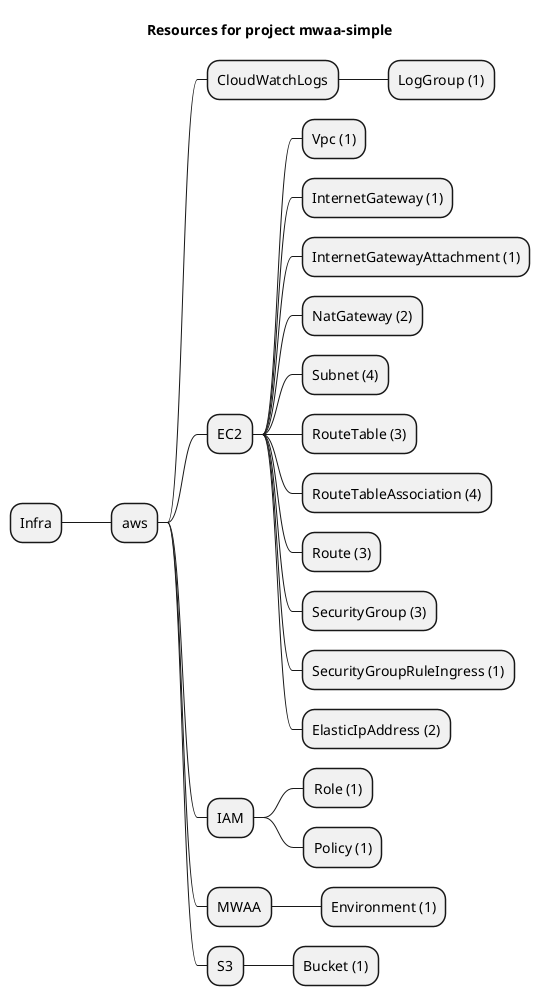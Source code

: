 @startmindmap
title Resources for project mwaa-simple
skinparam monochrome true
+ Infra
++ aws
+++ CloudWatchLogs
++++ LogGroup (1)
+++ EC2
++++ Vpc (1)
++++ InternetGateway (1)
++++ InternetGatewayAttachment (1)
++++ NatGateway (2)
++++ Subnet (4)
++++ RouteTable (3)
++++ RouteTableAssociation (4)
++++ Route (3)
++++ SecurityGroup (3)
++++ SecurityGroupRuleIngress (1)
++++ ElasticIpAddress (2)
+++ IAM
++++ Role (1)
++++ Policy (1)
+++ MWAA
++++ Environment (1)
+++ S3
++++ Bucket (1)
@endmindmap